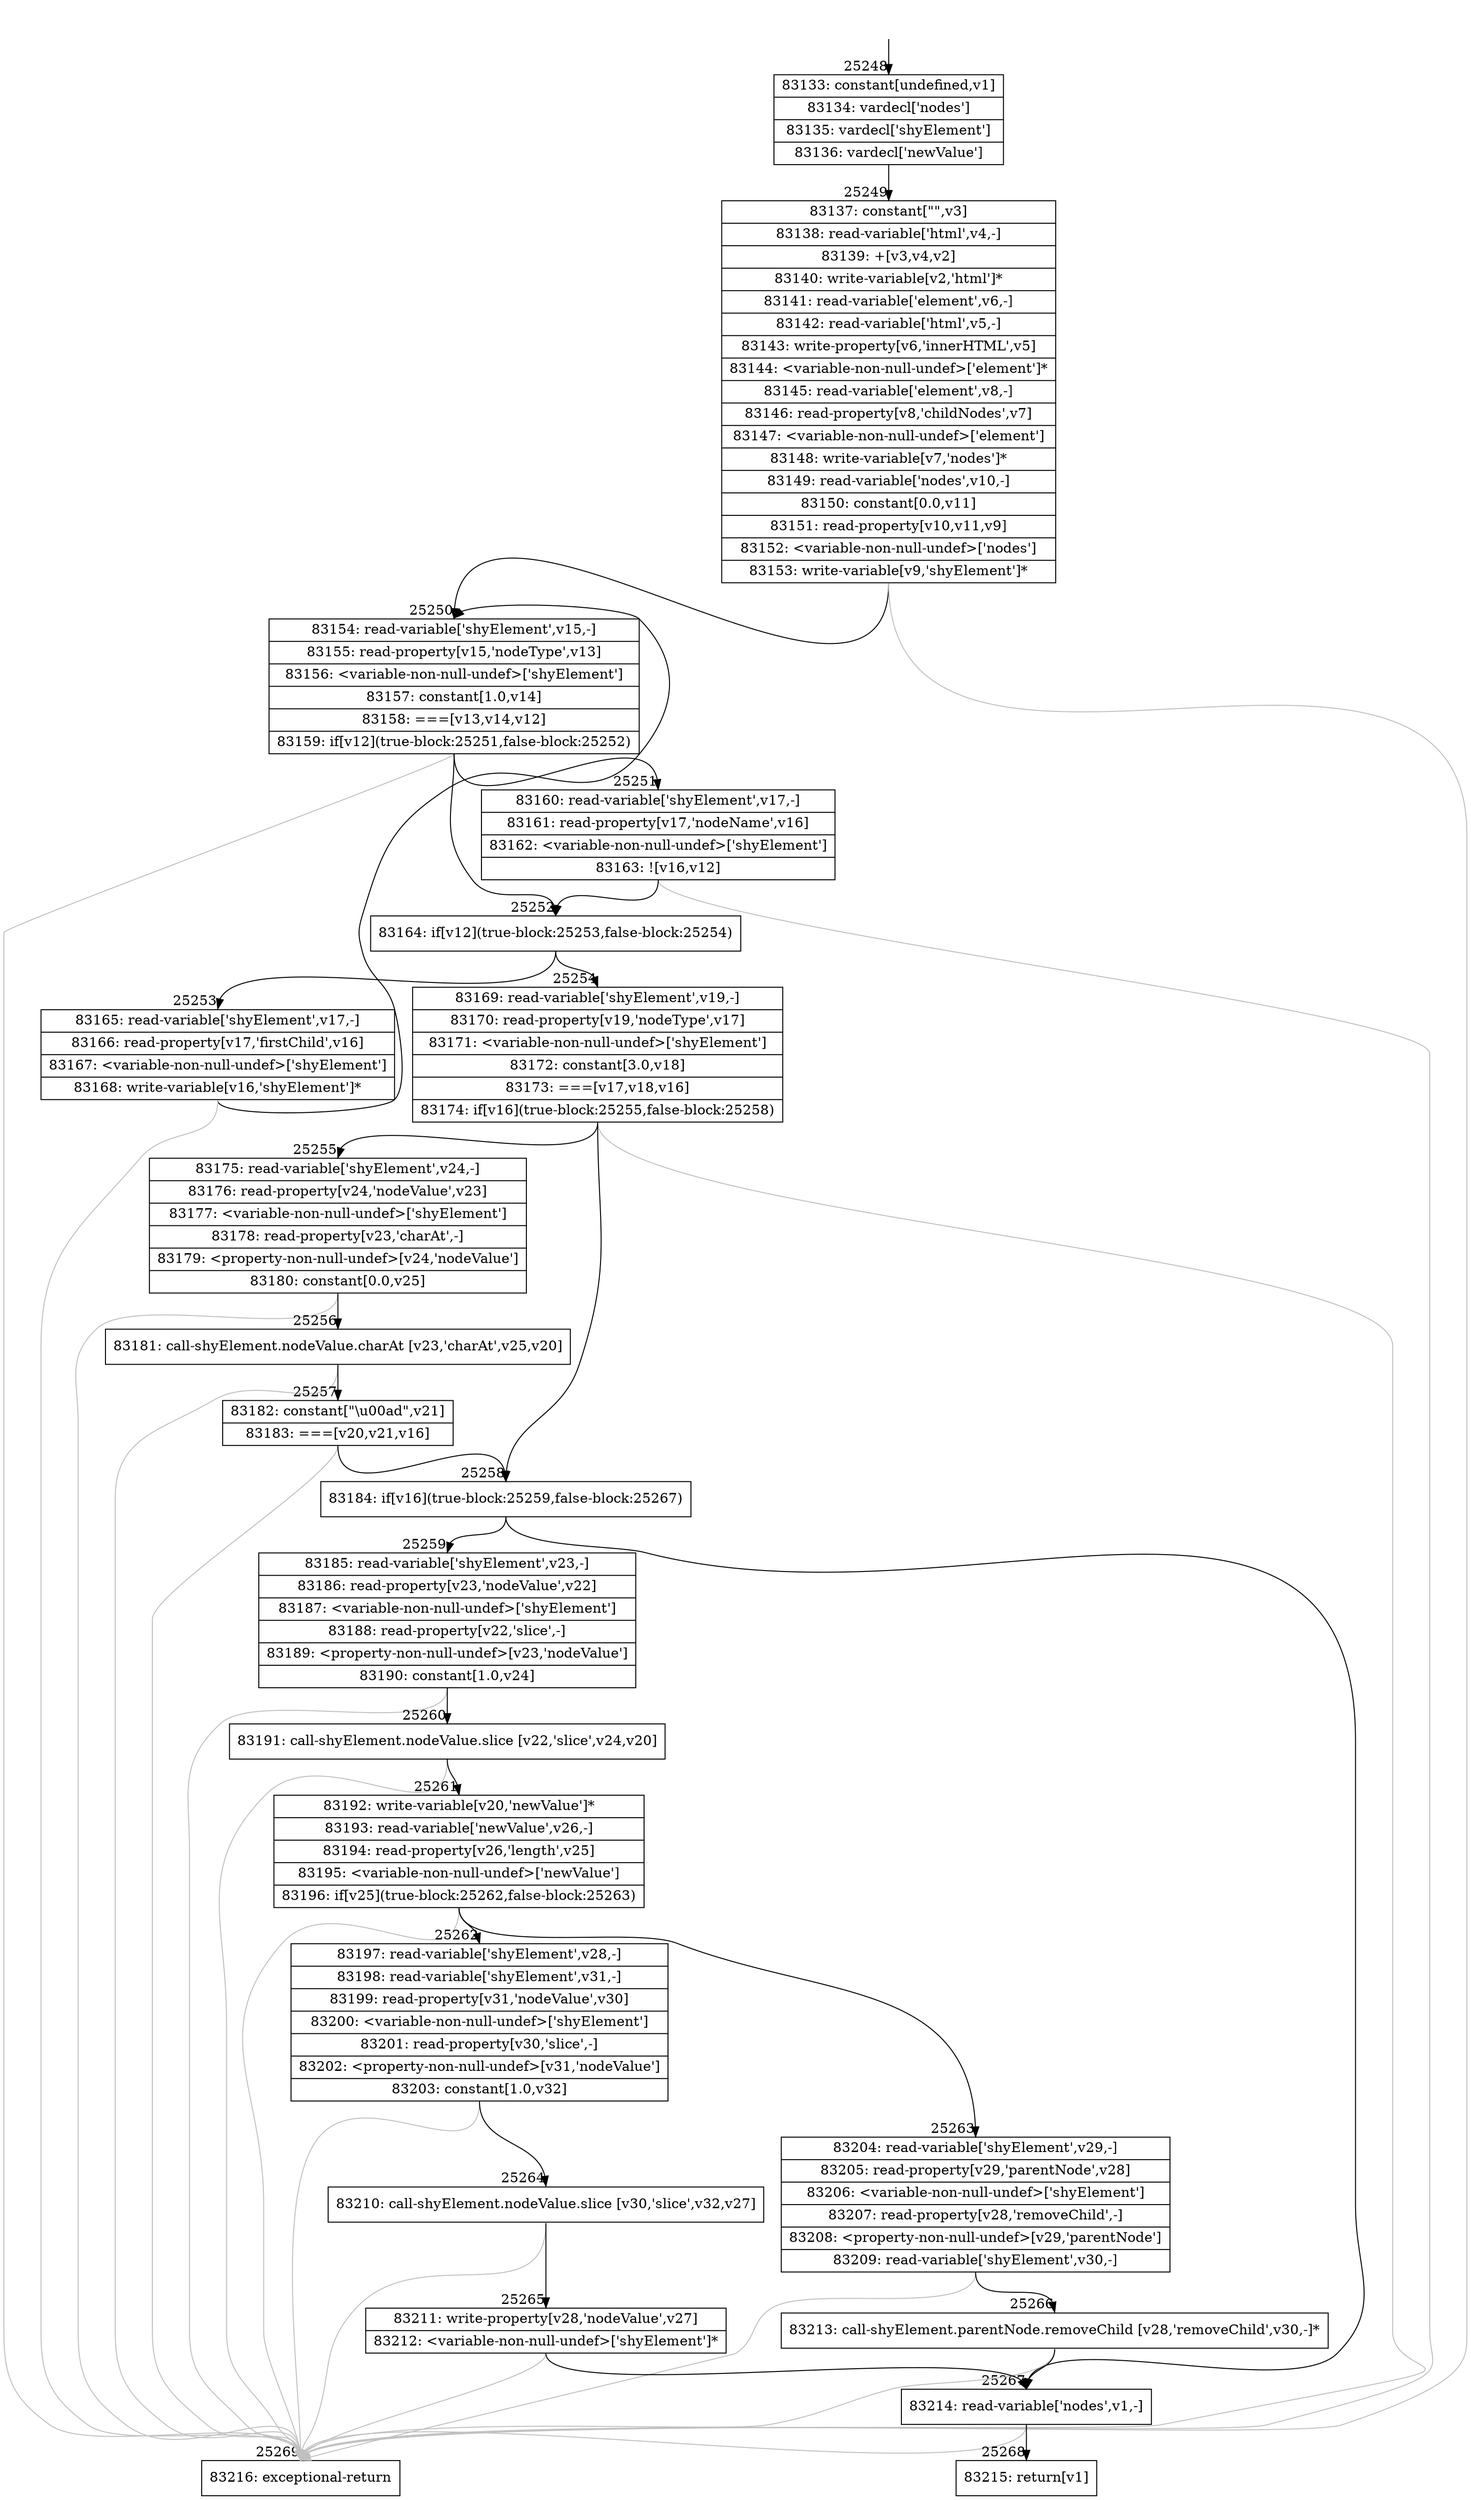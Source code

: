 digraph {
rankdir="TD"
BB_entry2224[shape=none,label=""];
BB_entry2224 -> BB25248 [tailport=s, headport=n, headlabel="    25248"]
BB25248 [shape=record label="{83133: constant[undefined,v1]|83134: vardecl['nodes']|83135: vardecl['shyElement']|83136: vardecl['newValue']}" ] 
BB25248 -> BB25249 [tailport=s, headport=n, headlabel="      25249"]
BB25249 [shape=record label="{83137: constant[\"&shy;\",v3]|83138: read-variable['html',v4,-]|83139: +[v3,v4,v2]|83140: write-variable[v2,'html']*|83141: read-variable['element',v6,-]|83142: read-variable['html',v5,-]|83143: write-property[v6,'innerHTML',v5]|83144: \<variable-non-null-undef\>['element']*|83145: read-variable['element',v8,-]|83146: read-property[v8,'childNodes',v7]|83147: \<variable-non-null-undef\>['element']|83148: write-variable[v7,'nodes']*|83149: read-variable['nodes',v10,-]|83150: constant[0.0,v11]|83151: read-property[v10,v11,v9]|83152: \<variable-non-null-undef\>['nodes']|83153: write-variable[v9,'shyElement']*}" ] 
BB25249 -> BB25250 [tailport=s, headport=n, headlabel="      25250"]
BB25249 -> BB25269 [tailport=s, headport=n, color=gray, headlabel="      25269"]
BB25250 [shape=record label="{83154: read-variable['shyElement',v15,-]|83155: read-property[v15,'nodeType',v13]|83156: \<variable-non-null-undef\>['shyElement']|83157: constant[1.0,v14]|83158: ===[v13,v14,v12]|83159: if[v12](true-block:25251,false-block:25252)}" ] 
BB25250 -> BB25252 [tailport=s, headport=n, headlabel="      25252"]
BB25250 -> BB25251 [tailport=s, headport=n, headlabel="      25251"]
BB25250 -> BB25269 [tailport=s, headport=n, color=gray]
BB25251 [shape=record label="{83160: read-variable['shyElement',v17,-]|83161: read-property[v17,'nodeName',v16]|83162: \<variable-non-null-undef\>['shyElement']|83163: ![v16,v12]}" ] 
BB25251 -> BB25252 [tailport=s, headport=n]
BB25251 -> BB25269 [tailport=s, headport=n, color=gray]
BB25252 [shape=record label="{83164: if[v12](true-block:25253,false-block:25254)}" ] 
BB25252 -> BB25253 [tailport=s, headport=n, headlabel="      25253"]
BB25252 -> BB25254 [tailport=s, headport=n, headlabel="      25254"]
BB25253 [shape=record label="{83165: read-variable['shyElement',v17,-]|83166: read-property[v17,'firstChild',v16]|83167: \<variable-non-null-undef\>['shyElement']|83168: write-variable[v16,'shyElement']*}" ] 
BB25253 -> BB25250 [tailport=s, headport=n]
BB25253 -> BB25269 [tailport=s, headport=n, color=gray]
BB25254 [shape=record label="{83169: read-variable['shyElement',v19,-]|83170: read-property[v19,'nodeType',v17]|83171: \<variable-non-null-undef\>['shyElement']|83172: constant[3.0,v18]|83173: ===[v17,v18,v16]|83174: if[v16](true-block:25255,false-block:25258)}" ] 
BB25254 -> BB25258 [tailport=s, headport=n, headlabel="      25258"]
BB25254 -> BB25255 [tailport=s, headport=n, headlabel="      25255"]
BB25254 -> BB25269 [tailport=s, headport=n, color=gray]
BB25255 [shape=record label="{83175: read-variable['shyElement',v24,-]|83176: read-property[v24,'nodeValue',v23]|83177: \<variable-non-null-undef\>['shyElement']|83178: read-property[v23,'charAt',-]|83179: \<property-non-null-undef\>[v24,'nodeValue']|83180: constant[0.0,v25]}" ] 
BB25255 -> BB25256 [tailport=s, headport=n, headlabel="      25256"]
BB25255 -> BB25269 [tailport=s, headport=n, color=gray]
BB25256 [shape=record label="{83181: call-shyElement.nodeValue.charAt [v23,'charAt',v25,v20]}" ] 
BB25256 -> BB25257 [tailport=s, headport=n, headlabel="      25257"]
BB25256 -> BB25269 [tailport=s, headport=n, color=gray]
BB25257 [shape=record label="{83182: constant[\"\\u00ad\",v21]|83183: ===[v20,v21,v16]}" ] 
BB25257 -> BB25258 [tailport=s, headport=n]
BB25257 -> BB25269 [tailport=s, headport=n, color=gray]
BB25258 [shape=record label="{83184: if[v16](true-block:25259,false-block:25267)}" ] 
BB25258 -> BB25259 [tailport=s, headport=n, headlabel="      25259"]
BB25258 -> BB25267 [tailport=s, headport=n, headlabel="      25267"]
BB25259 [shape=record label="{83185: read-variable['shyElement',v23,-]|83186: read-property[v23,'nodeValue',v22]|83187: \<variable-non-null-undef\>['shyElement']|83188: read-property[v22,'slice',-]|83189: \<property-non-null-undef\>[v23,'nodeValue']|83190: constant[1.0,v24]}" ] 
BB25259 -> BB25260 [tailport=s, headport=n, headlabel="      25260"]
BB25259 -> BB25269 [tailport=s, headport=n, color=gray]
BB25260 [shape=record label="{83191: call-shyElement.nodeValue.slice [v22,'slice',v24,v20]}" ] 
BB25260 -> BB25261 [tailport=s, headport=n, headlabel="      25261"]
BB25260 -> BB25269 [tailport=s, headport=n, color=gray]
BB25261 [shape=record label="{83192: write-variable[v20,'newValue']*|83193: read-variable['newValue',v26,-]|83194: read-property[v26,'length',v25]|83195: \<variable-non-null-undef\>['newValue']|83196: if[v25](true-block:25262,false-block:25263)}" ] 
BB25261 -> BB25262 [tailport=s, headport=n, headlabel="      25262"]
BB25261 -> BB25263 [tailport=s, headport=n, headlabel="      25263"]
BB25261 -> BB25269 [tailport=s, headport=n, color=gray]
BB25262 [shape=record label="{83197: read-variable['shyElement',v28,-]|83198: read-variable['shyElement',v31,-]|83199: read-property[v31,'nodeValue',v30]|83200: \<variable-non-null-undef\>['shyElement']|83201: read-property[v30,'slice',-]|83202: \<property-non-null-undef\>[v31,'nodeValue']|83203: constant[1.0,v32]}" ] 
BB25262 -> BB25264 [tailport=s, headport=n, headlabel="      25264"]
BB25262 -> BB25269 [tailport=s, headport=n, color=gray]
BB25263 [shape=record label="{83204: read-variable['shyElement',v29,-]|83205: read-property[v29,'parentNode',v28]|83206: \<variable-non-null-undef\>['shyElement']|83207: read-property[v28,'removeChild',-]|83208: \<property-non-null-undef\>[v29,'parentNode']|83209: read-variable['shyElement',v30,-]}" ] 
BB25263 -> BB25266 [tailport=s, headport=n, headlabel="      25266"]
BB25263 -> BB25269 [tailport=s, headport=n, color=gray]
BB25264 [shape=record label="{83210: call-shyElement.nodeValue.slice [v30,'slice',v32,v27]}" ] 
BB25264 -> BB25265 [tailport=s, headport=n, headlabel="      25265"]
BB25264 -> BB25269 [tailport=s, headport=n, color=gray]
BB25265 [shape=record label="{83211: write-property[v28,'nodeValue',v27]|83212: \<variable-non-null-undef\>['shyElement']*}" ] 
BB25265 -> BB25267 [tailport=s, headport=n]
BB25265 -> BB25269 [tailport=s, headport=n, color=gray]
BB25266 [shape=record label="{83213: call-shyElement.parentNode.removeChild [v28,'removeChild',v30,-]*}" ] 
BB25266 -> BB25267 [tailport=s, headport=n]
BB25266 -> BB25269 [tailport=s, headport=n, color=gray]
BB25267 [shape=record label="{83214: read-variable['nodes',v1,-]}" ] 
BB25267 -> BB25268 [tailport=s, headport=n, headlabel="      25268"]
BB25267 -> BB25269 [tailport=s, headport=n, color=gray]
BB25268 [shape=record label="{83215: return[v1]}" ] 
BB25269 [shape=record label="{83216: exceptional-return}" ] 
//#$~ 46865
}
